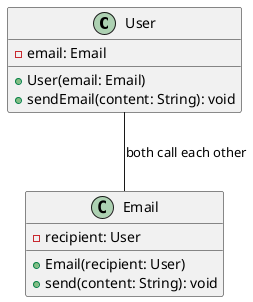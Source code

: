 @startuml
class User {
    - email: Email

    + User(email: Email)
    + sendEmail(content: String): void
}

class Email {
    - recipient: User

    + Email(recipient: User)
    + send(content: String): void
}

User -- Email : both call each other
@enduml
